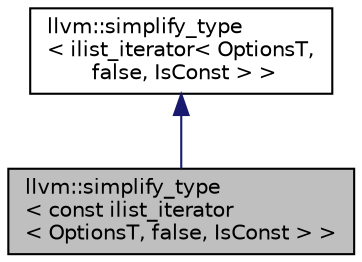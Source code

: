digraph "llvm::simplify_type&lt; const ilist_iterator&lt; OptionsT, false, IsConst &gt; &gt;"
{
 // LATEX_PDF_SIZE
  bgcolor="transparent";
  edge [fontname="Helvetica",fontsize="10",labelfontname="Helvetica",labelfontsize="10"];
  node [fontname="Helvetica",fontsize="10",shape="box"];
  Node1 [label="llvm::simplify_type\l\< const ilist_iterator\l\< OptionsT, false, IsConst \> \>",height=0.2,width=0.4,color="black", fillcolor="grey75", style="filled", fontcolor="black",tooltip=" "];
  Node2 -> Node1 [dir="back",color="midnightblue",fontsize="10",style="solid",fontname="Helvetica"];
  Node2 [label="llvm::simplify_type\l\< ilist_iterator\< OptionsT,\l false, IsConst \> \>",height=0.2,width=0.4,color="black",URL="$structllvm_1_1simplify__type_3_01ilist__iterator_3_01OptionsT_00_01false_00_01IsConst_01_4_01_4.html",tooltip="Allow ilist_iterators to convert into pointers to a node automatically when used by the dyn_cast,..."];
}
